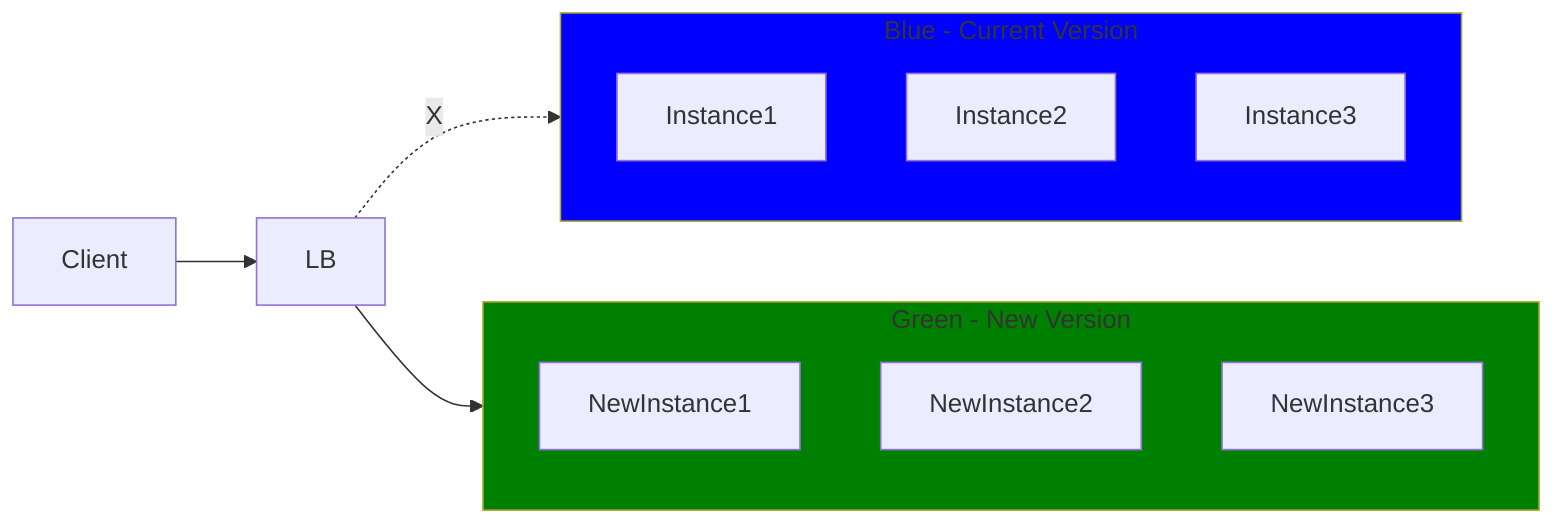 %% EC2 배포
graph LR
    %% __START
    Client --> LB
    LB -.-> |X| Blue
    LB --> Green

    subgraph "Blue"[Blue - Current Version]
       Instance1
       Instance2
       Instance3
    end

    subgraph "Green"[Green - New Version]
        NewInstance1
        NewInstance2
        NewInstance3
    end

    style Green fill:green
    style Blue fill:blue
    %% __END